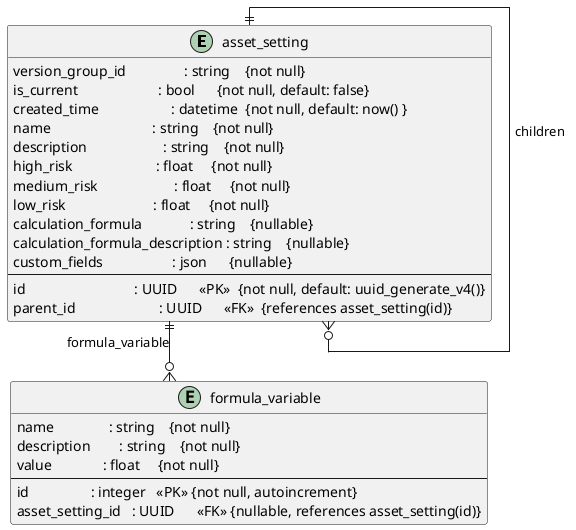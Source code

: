 @startuml
skinparam linetype ortho


entity "asset_setting" as ASTS {
    version_group_id                : string    {not null}
    is_current                      : bool      {not null, default: false}
    created_time                    : datetime  {not null, default: now() }
    name                            : string    {not null}
    description                     : string    {not null}
    high_risk                       : float     {not null}
    medium_risk                     : float     {not null}
    low_risk                        : float     {not null}
    calculation_formula             : string    {nullable}
    calculation_formula_description : string    {nullable}
    custom_fields                   : json      {nullable}
    --
    id                              : UUID      <<PK>>  {not null, default: uuid_generate_v4()}
    parent_id                       : UUID      <<FK>>  {references asset_setting(id)}
}
ASTS ||--o{ ASTS : children

' note right of ASTS
'   FK formula_variable.asset_setting_id → asset_setting.id
' end note

entity "formula_variable" as FOV {
    name               : string    {not null}
    description        : string    {not null}
    value              : float     {not null}
    --
    id                 : integer   <<PK>> {not null, autoincrement}
    asset_setting_id   : UUID      <<FK>> {nullable, references asset_setting(id)}
}
ASTS ||--o{ FOV : formula_variable

@enduml
